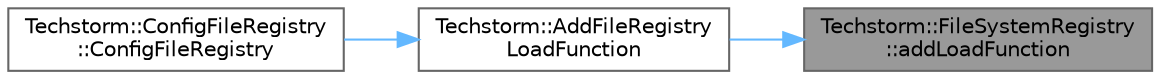 digraph "Techstorm::FileSystemRegistry::addLoadFunction"
{
 // LATEX_PDF_SIZE
  bgcolor="transparent";
  edge [fontname=Helvetica,fontsize=10,labelfontname=Helvetica,labelfontsize=10];
  node [fontname=Helvetica,fontsize=10,shape=box,height=0.2,width=0.4];
  rankdir="RL";
  Node1 [id="Node000001",label="Techstorm::FileSystemRegistry\l::addLoadFunction",height=0.2,width=0.4,color="gray40", fillcolor="grey60", style="filled", fontcolor="black",tooltip="Adds the load function."];
  Node1 -> Node2 [id="edge1_Node000001_Node000002",dir="back",color="steelblue1",style="solid",tooltip=" "];
  Node2 [id="Node000002",label="Techstorm::AddFileRegistry\lLoadFunction",height=0.2,width=0.4,color="grey40", fillcolor="white", style="filled",URL="$d4/d26/namespace_techstorm.html#a1e91c0559ca9e21d2d7db69bb10c5844",tooltip=" "];
  Node2 -> Node3 [id="edge2_Node000002_Node000003",dir="back",color="steelblue1",style="solid",tooltip=" "];
  Node3 [id="Node000003",label="Techstorm::ConfigFileRegistry\l::ConfigFileRegistry",height=0.2,width=0.4,color="grey40", fillcolor="white", style="filled",URL="$d1/dcb/class_techstorm_1_1_config_file_registry.html#a3cf7d0fabc5569eecc57d0d3a9939d62",tooltip=" "];
}
